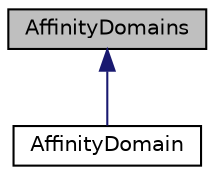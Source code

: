 digraph "AffinityDomains"
{
  edge [fontname="Helvetica",fontsize="10",labelfontname="Helvetica",labelfontsize="10"];
  node [fontname="Helvetica",fontsize="10",shape=record];
  Node1 [label="AffinityDomains",height=0.2,width=0.4,color="black", fillcolor="grey75", style="filled", fontcolor="black"];
  Node1 -> Node2 [dir="back",color="midnightblue",fontsize="10",style="solid",fontname="Helvetica"];
  Node2 [label="AffinityDomain",height=0.2,width=0.4,color="black", fillcolor="white", style="filled",URL="$structAffinityDomain.html",tooltip="The AffinityDomain data structure describes a single domain in the current system. "];
}
